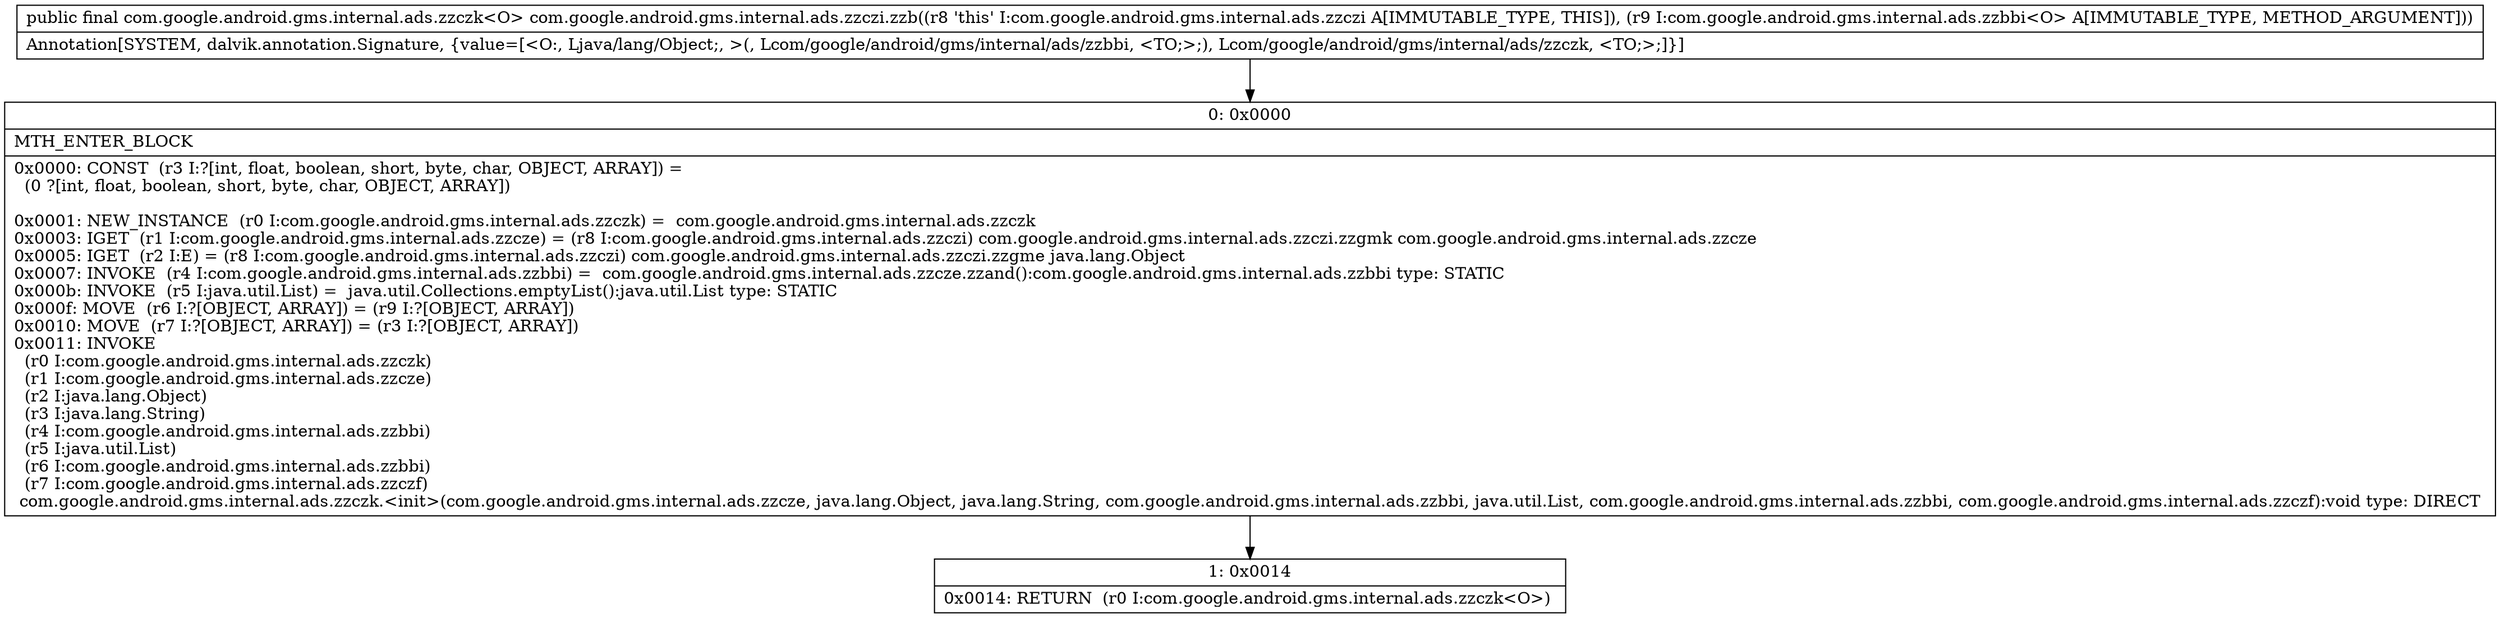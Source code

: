 digraph "CFG forcom.google.android.gms.internal.ads.zzczi.zzb(Lcom\/google\/android\/gms\/internal\/ads\/zzbbi;)Lcom\/google\/android\/gms\/internal\/ads\/zzczk;" {
Node_0 [shape=record,label="{0\:\ 0x0000|MTH_ENTER_BLOCK\l|0x0000: CONST  (r3 I:?[int, float, boolean, short, byte, char, OBJECT, ARRAY]) = \l  (0 ?[int, float, boolean, short, byte, char, OBJECT, ARRAY])\l \l0x0001: NEW_INSTANCE  (r0 I:com.google.android.gms.internal.ads.zzczk) =  com.google.android.gms.internal.ads.zzczk \l0x0003: IGET  (r1 I:com.google.android.gms.internal.ads.zzcze) = (r8 I:com.google.android.gms.internal.ads.zzczi) com.google.android.gms.internal.ads.zzczi.zzgmk com.google.android.gms.internal.ads.zzcze \l0x0005: IGET  (r2 I:E) = (r8 I:com.google.android.gms.internal.ads.zzczi) com.google.android.gms.internal.ads.zzczi.zzgme java.lang.Object \l0x0007: INVOKE  (r4 I:com.google.android.gms.internal.ads.zzbbi) =  com.google.android.gms.internal.ads.zzcze.zzand():com.google.android.gms.internal.ads.zzbbi type: STATIC \l0x000b: INVOKE  (r5 I:java.util.List) =  java.util.Collections.emptyList():java.util.List type: STATIC \l0x000f: MOVE  (r6 I:?[OBJECT, ARRAY]) = (r9 I:?[OBJECT, ARRAY]) \l0x0010: MOVE  (r7 I:?[OBJECT, ARRAY]) = (r3 I:?[OBJECT, ARRAY]) \l0x0011: INVOKE  \l  (r0 I:com.google.android.gms.internal.ads.zzczk)\l  (r1 I:com.google.android.gms.internal.ads.zzcze)\l  (r2 I:java.lang.Object)\l  (r3 I:java.lang.String)\l  (r4 I:com.google.android.gms.internal.ads.zzbbi)\l  (r5 I:java.util.List)\l  (r6 I:com.google.android.gms.internal.ads.zzbbi)\l  (r7 I:com.google.android.gms.internal.ads.zzczf)\l com.google.android.gms.internal.ads.zzczk.\<init\>(com.google.android.gms.internal.ads.zzcze, java.lang.Object, java.lang.String, com.google.android.gms.internal.ads.zzbbi, java.util.List, com.google.android.gms.internal.ads.zzbbi, com.google.android.gms.internal.ads.zzczf):void type: DIRECT \l}"];
Node_1 [shape=record,label="{1\:\ 0x0014|0x0014: RETURN  (r0 I:com.google.android.gms.internal.ads.zzczk\<O\>) \l}"];
MethodNode[shape=record,label="{public final com.google.android.gms.internal.ads.zzczk\<O\> com.google.android.gms.internal.ads.zzczi.zzb((r8 'this' I:com.google.android.gms.internal.ads.zzczi A[IMMUTABLE_TYPE, THIS]), (r9 I:com.google.android.gms.internal.ads.zzbbi\<O\> A[IMMUTABLE_TYPE, METHOD_ARGUMENT]))  | Annotation[SYSTEM, dalvik.annotation.Signature, \{value=[\<O:, Ljava\/lang\/Object;, \>(, Lcom\/google\/android\/gms\/internal\/ads\/zzbbi, \<TO;\>;), Lcom\/google\/android\/gms\/internal\/ads\/zzczk, \<TO;\>;]\}]\l}"];
MethodNode -> Node_0;
Node_0 -> Node_1;
}

